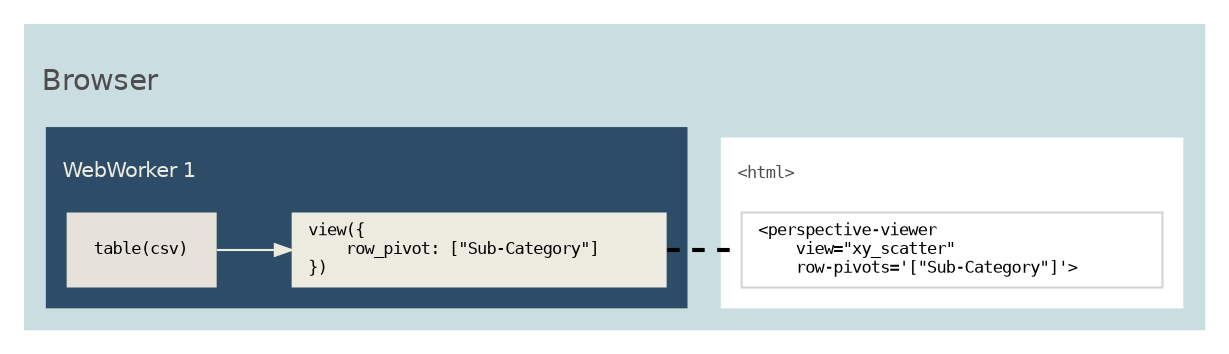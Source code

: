 digraph G {
    graph [rankdir="LR" fontname="helvetica" labeljust="l"]
    node [shape="box" fontname="monospace" fontsize=8 color=gray70 style=filled fillcolor=white];
    edge [color="#EDEBDF" arrowsize=0.8]
    
    subgraph cluster_browser {
        graph [
            label="\lBrowser";
            color="#CADEE1";
            margin=10
            style=filled;
            fontcolor=gray30
        ]
        subgraph cluster_2 {
            graph [
                label="\lWebWorker 1";
                style=filled
                margin=10
                fillcolor="#2D4C68"
                color=none
                fontcolor="#EDEBDF"
                fontsize=10
            ]
            table1 [
                label="table(csv)"
                width=1
                color=none
                fillcolor="#E6E2DA"
            ]
           
         
            view2 [
                label="view({\l    row_pivot: [\"Sub-Category\"]\l})\l"
                width=2.5
                color=none
                fillcolor="#EDEBDF"
            ]
  
            table1 -> {view2};
        }

        view2 -> viewer2 [penwidth=2 style=dashed arrowhead=none color="#666"];

        subgraph cluster_41 {
           graph [
                label="\l<html>";
                color=none
                fillcolor=white
                fontcolor=gray30
                fontsize=10
                fontname="monospace" fontsize=8 color=none 

            ]
          
            viewer2 [
                label = "<perspective-viewer\l    view=\"xy_scatter\"\l    row-pivots='[\"Sub-Category\"]'>\l"
                width=2.8
                color=lightgrey
            ];
           
        }
      
        
    }	
}